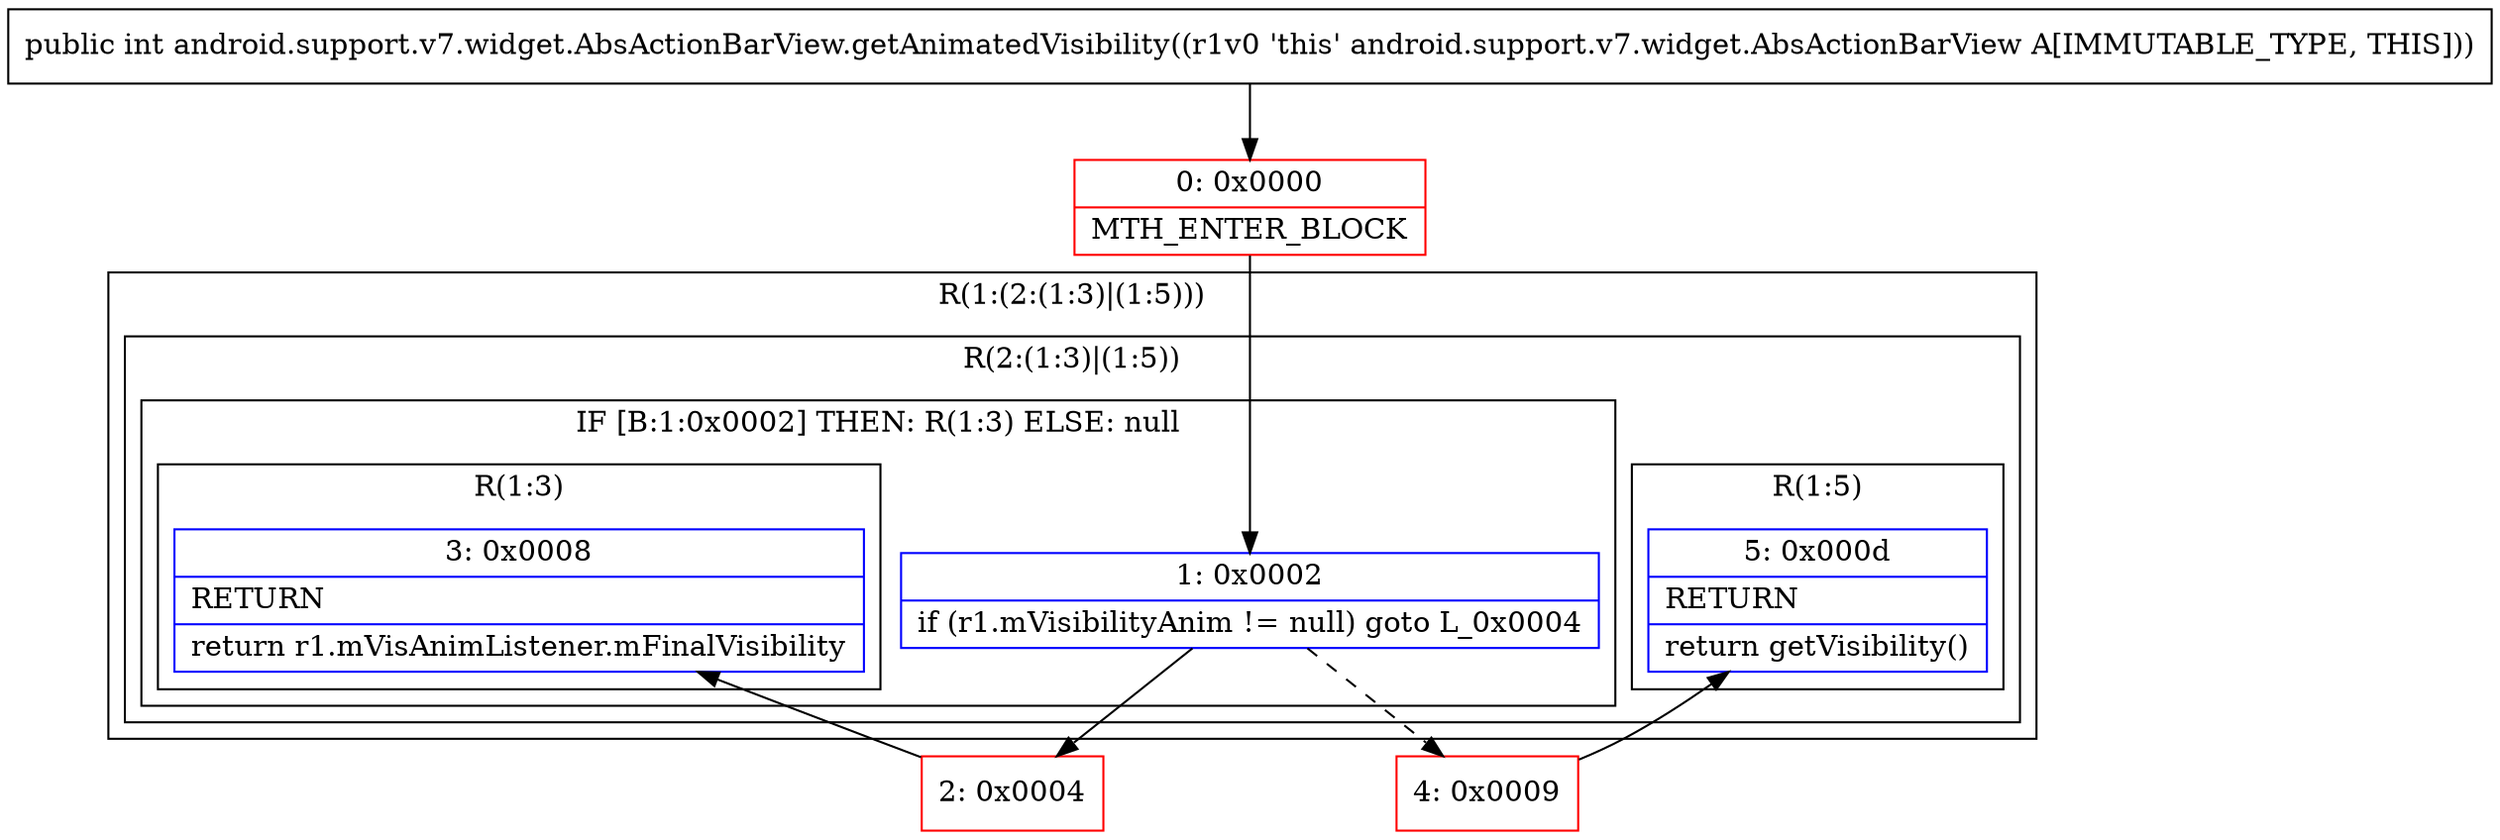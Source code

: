 digraph "CFG forandroid.support.v7.widget.AbsActionBarView.getAnimatedVisibility()I" {
subgraph cluster_Region_1947336086 {
label = "R(1:(2:(1:3)|(1:5)))";
node [shape=record,color=blue];
subgraph cluster_Region_1589013158 {
label = "R(2:(1:3)|(1:5))";
node [shape=record,color=blue];
subgraph cluster_IfRegion_2077944703 {
label = "IF [B:1:0x0002] THEN: R(1:3) ELSE: null";
node [shape=record,color=blue];
Node_1 [shape=record,label="{1\:\ 0x0002|if (r1.mVisibilityAnim != null) goto L_0x0004\l}"];
subgraph cluster_Region_1131715877 {
label = "R(1:3)";
node [shape=record,color=blue];
Node_3 [shape=record,label="{3\:\ 0x0008|RETURN\l|return r1.mVisAnimListener.mFinalVisibility\l}"];
}
}
subgraph cluster_Region_955397520 {
label = "R(1:5)";
node [shape=record,color=blue];
Node_5 [shape=record,label="{5\:\ 0x000d|RETURN\l|return getVisibility()\l}"];
}
}
}
Node_0 [shape=record,color=red,label="{0\:\ 0x0000|MTH_ENTER_BLOCK\l}"];
Node_2 [shape=record,color=red,label="{2\:\ 0x0004}"];
Node_4 [shape=record,color=red,label="{4\:\ 0x0009}"];
MethodNode[shape=record,label="{public int android.support.v7.widget.AbsActionBarView.getAnimatedVisibility((r1v0 'this' android.support.v7.widget.AbsActionBarView A[IMMUTABLE_TYPE, THIS])) }"];
MethodNode -> Node_0;
Node_1 -> Node_2;
Node_1 -> Node_4[style=dashed];
Node_0 -> Node_1;
Node_2 -> Node_3;
Node_4 -> Node_5;
}

